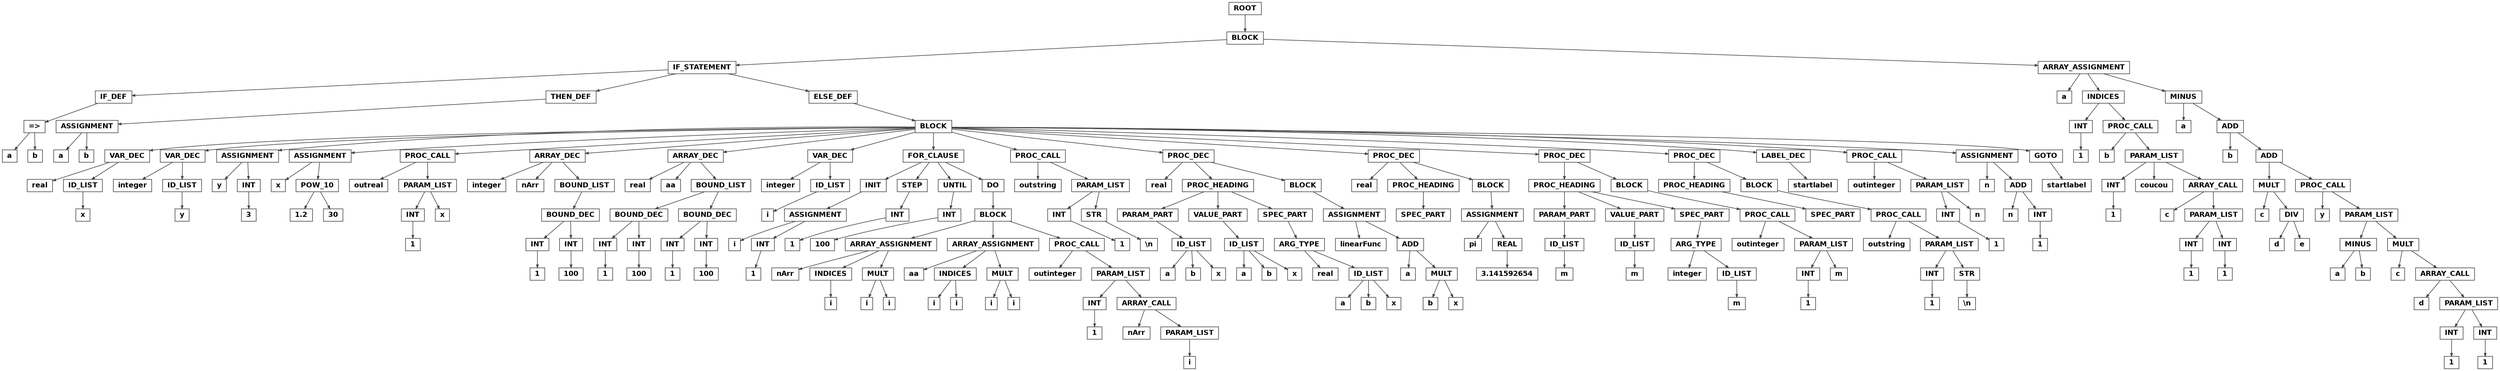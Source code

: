 digraph {

	ordering=out;
	ranksep=.4;
  margin=0;
	bgcolor="white"; node [shape=box, fixedsize=false, fontsize=12, fontname="Helvetica-bold", fontcolor="black"
		width=.25, height=.25, color="#444444", fillcolor="white", style="filled, solid"];
	edge [arrowsize=.5, color="#444444"]

  n0 [label="ROOT"];
  n1 [label="BLOCK"];
  n1 [label="BLOCK"];
  n2 [label="IF_STATEMENT"];
  n2 [label="IF_STATEMENT"];
  n3 [label="IF_DEF"];
  n3 [label="IF_DEF"];
  n4 [label="=>"];
  n4 [label="=>"];
  n5 [label="a"];
  n6 [label="b"];
  n7 [label="THEN_DEF"];
  n7 [label="THEN_DEF"];
  n8 [label="ASSIGNMENT"];
  n8 [label="ASSIGNMENT"];
  n9 [label="a"];
  n10 [label="b"];
  n11 [label="ELSE_DEF"];
  n11 [label="ELSE_DEF"];
  n12 [label="BLOCK"];
  n12 [label="BLOCK"];
  n13 [label="VAR_DEC"];
  n13 [label="VAR_DEC"];
  n14 [label="real"];
  n15 [label="ID_LIST"];
  n15 [label="ID_LIST"];
  n16 [label="x"];
  n17 [label="VAR_DEC"];
  n17 [label="VAR_DEC"];
  n18 [label="integer"];
  n19 [label="ID_LIST"];
  n19 [label="ID_LIST"];
  n20 [label="y"];
  n21 [label="ASSIGNMENT"];
  n21 [label="ASSIGNMENT"];
  n22 [label="y"];
  n23 [label="INT"];
  n23 [label="INT"];
  n24 [label="3"];
  n25 [label="ASSIGNMENT"];
  n25 [label="ASSIGNMENT"];
  n26 [label="x"];
  n27 [label="POW_10"];
  n27 [label="POW_10"];
  n28 [label="1.2"];
  n29 [label="30"];
  n30 [label="PROC_CALL"];
  n30 [label="PROC_CALL"];
  n31 [label="outreal"];
  n32 [label="PARAM_LIST"];
  n32 [label="PARAM_LIST"];
  n33 [label="INT"];
  n33 [label="INT"];
  n34 [label="1"];
  n35 [label="x"];
  n36 [label="ARRAY_DEC"];
  n36 [label="ARRAY_DEC"];
  n37 [label="integer"];
  n38 [label="nArr"];
  n39 [label="BOUND_LIST"];
  n39 [label="BOUND_LIST"];
  n40 [label="BOUND_DEC"];
  n40 [label="BOUND_DEC"];
  n41 [label="INT"];
  n41 [label="INT"];
  n42 [label="1"];
  n43 [label="INT"];
  n43 [label="INT"];
  n44 [label="100"];
  n45 [label="ARRAY_DEC"];
  n45 [label="ARRAY_DEC"];
  n46 [label="real"];
  n47 [label="aa"];
  n48 [label="BOUND_LIST"];
  n48 [label="BOUND_LIST"];
  n49 [label="BOUND_DEC"];
  n49 [label="BOUND_DEC"];
  n50 [label="INT"];
  n50 [label="INT"];
  n51 [label="1"];
  n52 [label="INT"];
  n52 [label="INT"];
  n53 [label="100"];
  n54 [label="BOUND_DEC"];
  n54 [label="BOUND_DEC"];
  n55 [label="INT"];
  n55 [label="INT"];
  n56 [label="1"];
  n57 [label="INT"];
  n57 [label="INT"];
  n58 [label="100"];
  n59 [label="VAR_DEC"];
  n59 [label="VAR_DEC"];
  n60 [label="integer"];
  n61 [label="ID_LIST"];
  n61 [label="ID_LIST"];
  n62 [label="i"];
  n63 [label="FOR_CLAUSE"];
  n63 [label="FOR_CLAUSE"];
  n64 [label="INIT"];
  n64 [label="INIT"];
  n65 [label="ASSIGNMENT"];
  n65 [label="ASSIGNMENT"];
  n66 [label="i"];
  n67 [label="INT"];
  n67 [label="INT"];
  n68 [label="1"];
  n69 [label="STEP"];
  n69 [label="STEP"];
  n70 [label="INT"];
  n70 [label="INT"];
  n71 [label="1"];
  n72 [label="UNTIL"];
  n72 [label="UNTIL"];
  n73 [label="INT"];
  n73 [label="INT"];
  n74 [label="100"];
  n75 [label="DO"];
  n75 [label="DO"];
  n76 [label="BLOCK"];
  n76 [label="BLOCK"];
  n77 [label="ARRAY_ASSIGNMENT"];
  n77 [label="ARRAY_ASSIGNMENT"];
  n78 [label="nArr"];
  n79 [label="INDICES"];
  n79 [label="INDICES"];
  n80 [label="i"];
  n81 [label="MULT"];
  n81 [label="MULT"];
  n82 [label="i"];
  n83 [label="i"];
  n84 [label="ARRAY_ASSIGNMENT"];
  n84 [label="ARRAY_ASSIGNMENT"];
  n85 [label="aa"];
  n86 [label="INDICES"];
  n86 [label="INDICES"];
  n87 [label="i"];
  n88 [label="i"];
  n89 [label="MULT"];
  n89 [label="MULT"];
  n90 [label="i"];
  n91 [label="i"];
  n92 [label="PROC_CALL"];
  n92 [label="PROC_CALL"];
  n93 [label="outinteger"];
  n94 [label="PARAM_LIST"];
  n94 [label="PARAM_LIST"];
  n95 [label="INT"];
  n95 [label="INT"];
  n96 [label="1"];
  n97 [label="ARRAY_CALL"];
  n97 [label="ARRAY_CALL"];
  n98 [label="nArr"];
  n99 [label="PARAM_LIST"];
  n99 [label="PARAM_LIST"];
  n100 [label="i"];
  n101 [label="PROC_CALL"];
  n101 [label="PROC_CALL"];
  n102 [label="outstring"];
  n103 [label="PARAM_LIST"];
  n103 [label="PARAM_LIST"];
  n104 [label="INT"];
  n104 [label="INT"];
  n105 [label="1"];
  n106 [label="STR"];
  n106 [label="STR"];
  n107 [label="\\n"];
  n108 [label="PROC_DEC"];
  n108 [label="PROC_DEC"];
  n109 [label="real"];
  n110 [label="PROC_HEADING"];
  n110 [label="PROC_HEADING"];
  n111 [label="PARAM_PART"];
  n111 [label="PARAM_PART"];
  n112 [label="ID_LIST"];
  n112 [label="ID_LIST"];
  n113 [label="a"];
  n114 [label="b"];
  n115 [label="x"];
  n116 [label="VALUE_PART"];
  n116 [label="VALUE_PART"];
  n117 [label="ID_LIST"];
  n117 [label="ID_LIST"];
  n118 [label="a"];
  n119 [label="b"];
  n120 [label="x"];
  n121 [label="SPEC_PART"];
  n121 [label="SPEC_PART"];
  n122 [label="ARG_TYPE"];
  n122 [label="ARG_TYPE"];
  n123 [label="real"];
  n124 [label="ID_LIST"];
  n124 [label="ID_LIST"];
  n125 [label="a"];
  n126 [label="b"];
  n127 [label="x"];
  n128 [label="BLOCK"];
  n128 [label="BLOCK"];
  n129 [label="ASSIGNMENT"];
  n129 [label="ASSIGNMENT"];
  n130 [label="linearFunc"];
  n131 [label="ADD"];
  n131 [label="ADD"];
  n132 [label="a"];
  n133 [label="MULT"];
  n133 [label="MULT"];
  n134 [label="b"];
  n135 [label="x"];
  n136 [label="PROC_DEC"];
  n136 [label="PROC_DEC"];
  n137 [label="real"];
  n138 [label="PROC_HEADING"];
  n138 [label="PROC_HEADING"];
  n139 [label="SPEC_PART"];
  n140 [label="BLOCK"];
  n140 [label="BLOCK"];
  n141 [label="ASSIGNMENT"];
  n141 [label="ASSIGNMENT"];
  n142 [label="pi"];
  n143 [label="REAL"];
  n143 [label="REAL"];
  n144 [label="3.141592654"];
  n145 [label="PROC_DEC"];
  n145 [label="PROC_DEC"];
  n146 [label="PROC_HEADING"];
  n146 [label="PROC_HEADING"];
  n147 [label="PARAM_PART"];
  n147 [label="PARAM_PART"];
  n148 [label="ID_LIST"];
  n148 [label="ID_LIST"];
  n149 [label="m"];
  n150 [label="VALUE_PART"];
  n150 [label="VALUE_PART"];
  n151 [label="ID_LIST"];
  n151 [label="ID_LIST"];
  n152 [label="m"];
  n153 [label="SPEC_PART"];
  n153 [label="SPEC_PART"];
  n154 [label="ARG_TYPE"];
  n154 [label="ARG_TYPE"];
  n155 [label="integer"];
  n156 [label="ID_LIST"];
  n156 [label="ID_LIST"];
  n157 [label="m"];
  n158 [label="BLOCK"];
  n158 [label="BLOCK"];
  n159 [label="PROC_CALL"];
  n159 [label="PROC_CALL"];
  n160 [label="outinteger"];
  n161 [label="PARAM_LIST"];
  n161 [label="PARAM_LIST"];
  n162 [label="INT"];
  n162 [label="INT"];
  n163 [label="1"];
  n164 [label="m"];
  n165 [label="PROC_DEC"];
  n165 [label="PROC_DEC"];
  n166 [label="PROC_HEADING"];
  n166 [label="PROC_HEADING"];
  n167 [label="SPEC_PART"];
  n168 [label="BLOCK"];
  n168 [label="BLOCK"];
  n169 [label="PROC_CALL"];
  n169 [label="PROC_CALL"];
  n170 [label="outstring"];
  n171 [label="PARAM_LIST"];
  n171 [label="PARAM_LIST"];
  n172 [label="INT"];
  n172 [label="INT"];
  n173 [label="1"];
  n174 [label="STR"];
  n174 [label="STR"];
  n175 [label="\\n"];
  n176 [label="LABEL_DEC"];
  n176 [label="LABEL_DEC"];
  n177 [label="startlabel"];
  n178 [label="PROC_CALL"];
  n178 [label="PROC_CALL"];
  n179 [label="outinteger"];
  n180 [label="PARAM_LIST"];
  n180 [label="PARAM_LIST"];
  n181 [label="INT"];
  n181 [label="INT"];
  n182 [label="1"];
  n183 [label="n"];
  n184 [label="ASSIGNMENT"];
  n184 [label="ASSIGNMENT"];
  n185 [label="n"];
  n186 [label="ADD"];
  n186 [label="ADD"];
  n187 [label="n"];
  n188 [label="INT"];
  n188 [label="INT"];
  n189 [label="1"];
  n190 [label="GOTO"];
  n190 [label="GOTO"];
  n191 [label="startlabel"];
  n192 [label="ARRAY_ASSIGNMENT"];
  n192 [label="ARRAY_ASSIGNMENT"];
  n193 [label="a"];
  n194 [label="INDICES"];
  n194 [label="INDICES"];
  n195 [label="INT"];
  n195 [label="INT"];
  n196 [label="1"];
  n197 [label="PROC_CALL"];
  n197 [label="PROC_CALL"];
  n198 [label="b"];
  n199 [label="PARAM_LIST"];
  n199 [label="PARAM_LIST"];
  n200 [label="INT"];
  n200 [label="INT"];
  n201 [label="1"];
  n202 [label="coucou"];
  n203 [label="ARRAY_CALL"];
  n203 [label="ARRAY_CALL"];
  n204 [label="c"];
  n205 [label="PARAM_LIST"];
  n205 [label="PARAM_LIST"];
  n206 [label="INT"];
  n206 [label="INT"];
  n207 [label="1"];
  n208 [label="INT"];
  n208 [label="INT"];
  n209 [label="1"];
  n210 [label="MINUS"];
  n210 [label="MINUS"];
  n211 [label="a"];
  n212 [label="ADD"];
  n212 [label="ADD"];
  n213 [label="b"];
  n214 [label="ADD"];
  n214 [label="ADD"];
  n215 [label="MULT"];
  n215 [label="MULT"];
  n216 [label="c"];
  n217 [label="DIV"];
  n217 [label="DIV"];
  n218 [label="d"];
  n219 [label="e"];
  n220 [label="PROC_CALL"];
  n220 [label="PROC_CALL"];
  n221 [label="y"];
  n222 [label="PARAM_LIST"];
  n222 [label="PARAM_LIST"];
  n223 [label="MINUS"];
  n223 [label="MINUS"];
  n224 [label="a"];
  n225 [label="b"];
  n226 [label="MULT"];
  n226 [label="MULT"];
  n227 [label="c"];
  n228 [label="ARRAY_CALL"];
  n228 [label="ARRAY_CALL"];
  n229 [label="d"];
  n230 [label="PARAM_LIST"];
  n230 [label="PARAM_LIST"];
  n231 [label="INT"];
  n231 [label="INT"];
  n232 [label="1"];
  n233 [label="INT"];
  n233 [label="INT"];
  n234 [label="1"];

  n0 -> n1 // "ROOT" -> "BLOCK"
  n1 -> n2 // "BLOCK" -> "IF_STATEMENT"
  n2 -> n3 // "IF_STATEMENT" -> "IF_DEF"
  n3 -> n4 // "IF_DEF" -> "=>"
  n4 -> n5 // "=>" -> "a"
  n4 -> n6 // "=>" -> "b"
  n2 -> n7 // "IF_STATEMENT" -> "THEN_DEF"
  n7 -> n8 // "THEN_DEF" -> "ASSIGNMENT"
  n8 -> n9 // "ASSIGNMENT" -> "a"
  n8 -> n10 // "ASSIGNMENT" -> "b"
  n2 -> n11 // "IF_STATEMENT" -> "ELSE_DEF"
  n11 -> n12 // "ELSE_DEF" -> "BLOCK"
  n12 -> n13 // "BLOCK" -> "VAR_DEC"
  n13 -> n14 // "VAR_DEC" -> "real"
  n13 -> n15 // "VAR_DEC" -> "ID_LIST"
  n15 -> n16 // "ID_LIST" -> "x"
  n12 -> n17 // "BLOCK" -> "VAR_DEC"
  n17 -> n18 // "VAR_DEC" -> "integer"
  n17 -> n19 // "VAR_DEC" -> "ID_LIST"
  n19 -> n20 // "ID_LIST" -> "y"
  n12 -> n21 // "BLOCK" -> "ASSIGNMENT"
  n21 -> n22 // "ASSIGNMENT" -> "y"
  n21 -> n23 // "ASSIGNMENT" -> "INT"
  n23 -> n24 // "INT" -> "3"
  n12 -> n25 // "BLOCK" -> "ASSIGNMENT"
  n25 -> n26 // "ASSIGNMENT" -> "x"
  n25 -> n27 // "ASSIGNMENT" -> "POW_10"
  n27 -> n28 // "POW_10" -> "1.2"
  n27 -> n29 // "POW_10" -> "30"
  n12 -> n30 // "BLOCK" -> "PROC_CALL"
  n30 -> n31 // "PROC_CALL" -> "outreal"
  n30 -> n32 // "PROC_CALL" -> "PARAM_LIST"
  n32 -> n33 // "PARAM_LIST" -> "INT"
  n33 -> n34 // "INT" -> "1"
  n32 -> n35 // "PARAM_LIST" -> "x"
  n12 -> n36 // "BLOCK" -> "ARRAY_DEC"
  n36 -> n37 // "ARRAY_DEC" -> "integer"
  n36 -> n38 // "ARRAY_DEC" -> "nArr"
  n36 -> n39 // "ARRAY_DEC" -> "BOUND_LIST"
  n39 -> n40 // "BOUND_LIST" -> "BOUND_DEC"
  n40 -> n41 // "BOUND_DEC" -> "INT"
  n41 -> n42 // "INT" -> "1"
  n40 -> n43 // "BOUND_DEC" -> "INT"
  n43 -> n44 // "INT" -> "100"
  n12 -> n45 // "BLOCK" -> "ARRAY_DEC"
  n45 -> n46 // "ARRAY_DEC" -> "real"
  n45 -> n47 // "ARRAY_DEC" -> "aa"
  n45 -> n48 // "ARRAY_DEC" -> "BOUND_LIST"
  n48 -> n49 // "BOUND_LIST" -> "BOUND_DEC"
  n49 -> n50 // "BOUND_DEC" -> "INT"
  n50 -> n51 // "INT" -> "1"
  n49 -> n52 // "BOUND_DEC" -> "INT"
  n52 -> n53 // "INT" -> "100"
  n48 -> n54 // "BOUND_LIST" -> "BOUND_DEC"
  n54 -> n55 // "BOUND_DEC" -> "INT"
  n55 -> n56 // "INT" -> "1"
  n54 -> n57 // "BOUND_DEC" -> "INT"
  n57 -> n58 // "INT" -> "100"
  n12 -> n59 // "BLOCK" -> "VAR_DEC"
  n59 -> n60 // "VAR_DEC" -> "integer"
  n59 -> n61 // "VAR_DEC" -> "ID_LIST"
  n61 -> n62 // "ID_LIST" -> "i"
  n12 -> n63 // "BLOCK" -> "FOR_CLAUSE"
  n63 -> n64 // "FOR_CLAUSE" -> "INIT"
  n64 -> n65 // "INIT" -> "ASSIGNMENT"
  n65 -> n66 // "ASSIGNMENT" -> "i"
  n65 -> n67 // "ASSIGNMENT" -> "INT"
  n67 -> n68 // "INT" -> "1"
  n63 -> n69 // "FOR_CLAUSE" -> "STEP"
  n69 -> n70 // "STEP" -> "INT"
  n70 -> n71 // "INT" -> "1"
  n63 -> n72 // "FOR_CLAUSE" -> "UNTIL"
  n72 -> n73 // "UNTIL" -> "INT"
  n73 -> n74 // "INT" -> "100"
  n63 -> n75 // "FOR_CLAUSE" -> "DO"
  n75 -> n76 // "DO" -> "BLOCK"
  n76 -> n77 // "BLOCK" -> "ARRAY_ASSIGNMENT"
  n77 -> n78 // "ARRAY_ASSIGNMENT" -> "nArr"
  n77 -> n79 // "ARRAY_ASSIGNMENT" -> "INDICES"
  n79 -> n80 // "INDICES" -> "i"
  n77 -> n81 // "ARRAY_ASSIGNMENT" -> "MULT"
  n81 -> n82 // "MULT" -> "i"
  n81 -> n83 // "MULT" -> "i"
  n76 -> n84 // "BLOCK" -> "ARRAY_ASSIGNMENT"
  n84 -> n85 // "ARRAY_ASSIGNMENT" -> "aa"
  n84 -> n86 // "ARRAY_ASSIGNMENT" -> "INDICES"
  n86 -> n87 // "INDICES" -> "i"
  n86 -> n88 // "INDICES" -> "i"
  n84 -> n89 // "ARRAY_ASSIGNMENT" -> "MULT"
  n89 -> n90 // "MULT" -> "i"
  n89 -> n91 // "MULT" -> "i"
  n76 -> n92 // "BLOCK" -> "PROC_CALL"
  n92 -> n93 // "PROC_CALL" -> "outinteger"
  n92 -> n94 // "PROC_CALL" -> "PARAM_LIST"
  n94 -> n95 // "PARAM_LIST" -> "INT"
  n95 -> n96 // "INT" -> "1"
  n94 -> n97 // "PARAM_LIST" -> "ARRAY_CALL"
  n97 -> n98 // "ARRAY_CALL" -> "nArr"
  n97 -> n99 // "ARRAY_CALL" -> "PARAM_LIST"
  n99 -> n100 // "PARAM_LIST" -> "i"
  n12 -> n101 // "BLOCK" -> "PROC_CALL"
  n101 -> n102 // "PROC_CALL" -> "outstring"
  n101 -> n103 // "PROC_CALL" -> "PARAM_LIST"
  n103 -> n104 // "PARAM_LIST" -> "INT"
  n104 -> n105 // "INT" -> "1"
  n103 -> n106 // "PARAM_LIST" -> "STR"
  n106 -> n107 // "STR" -> "\\n"
  n12 -> n108 // "BLOCK" -> "PROC_DEC"
  n108 -> n109 // "PROC_DEC" -> "real"
  n108 -> n110 // "PROC_DEC" -> "PROC_HEADING"
  n110 -> n111 // "PROC_HEADING" -> "PARAM_PART"
  n111 -> n112 // "PARAM_PART" -> "ID_LIST"
  n112 -> n113 // "ID_LIST" -> "a"
  n112 -> n114 // "ID_LIST" -> "b"
  n112 -> n115 // "ID_LIST" -> "x"
  n110 -> n116 // "PROC_HEADING" -> "VALUE_PART"
  n116 -> n117 // "VALUE_PART" -> "ID_LIST"
  n117 -> n118 // "ID_LIST" -> "a"
  n117 -> n119 // "ID_LIST" -> "b"
  n117 -> n120 // "ID_LIST" -> "x"
  n110 -> n121 // "PROC_HEADING" -> "SPEC_PART"
  n121 -> n122 // "SPEC_PART" -> "ARG_TYPE"
  n122 -> n123 // "ARG_TYPE" -> "real"
  n122 -> n124 // "ARG_TYPE" -> "ID_LIST"
  n124 -> n125 // "ID_LIST" -> "a"
  n124 -> n126 // "ID_LIST" -> "b"
  n124 -> n127 // "ID_LIST" -> "x"
  n108 -> n128 // "PROC_DEC" -> "BLOCK"
  n128 -> n129 // "BLOCK" -> "ASSIGNMENT"
  n129 -> n130 // "ASSIGNMENT" -> "linearFunc"
  n129 -> n131 // "ASSIGNMENT" -> "ADD"
  n131 -> n132 // "ADD" -> "a"
  n131 -> n133 // "ADD" -> "MULT"
  n133 -> n134 // "MULT" -> "b"
  n133 -> n135 // "MULT" -> "x"
  n12 -> n136 // "BLOCK" -> "PROC_DEC"
  n136 -> n137 // "PROC_DEC" -> "real"
  n136 -> n138 // "PROC_DEC" -> "PROC_HEADING"
  n138 -> n139 // "PROC_HEADING" -> "SPEC_PART"
  n136 -> n140 // "PROC_DEC" -> "BLOCK"
  n140 -> n141 // "BLOCK" -> "ASSIGNMENT"
  n141 -> n142 // "ASSIGNMENT" -> "pi"
  n141 -> n143 // "ASSIGNMENT" -> "REAL"
  n143 -> n144 // "REAL" -> "3.141592654"
  n12 -> n145 // "BLOCK" -> "PROC_DEC"
  n145 -> n146 // "PROC_DEC" -> "PROC_HEADING"
  n146 -> n147 // "PROC_HEADING" -> "PARAM_PART"
  n147 -> n148 // "PARAM_PART" -> "ID_LIST"
  n148 -> n149 // "ID_LIST" -> "m"
  n146 -> n150 // "PROC_HEADING" -> "VALUE_PART"
  n150 -> n151 // "VALUE_PART" -> "ID_LIST"
  n151 -> n152 // "ID_LIST" -> "m"
  n146 -> n153 // "PROC_HEADING" -> "SPEC_PART"
  n153 -> n154 // "SPEC_PART" -> "ARG_TYPE"
  n154 -> n155 // "ARG_TYPE" -> "integer"
  n154 -> n156 // "ARG_TYPE" -> "ID_LIST"
  n156 -> n157 // "ID_LIST" -> "m"
  n145 -> n158 // "PROC_DEC" -> "BLOCK"
  n158 -> n159 // "BLOCK" -> "PROC_CALL"
  n159 -> n160 // "PROC_CALL" -> "outinteger"
  n159 -> n161 // "PROC_CALL" -> "PARAM_LIST"
  n161 -> n162 // "PARAM_LIST" -> "INT"
  n162 -> n163 // "INT" -> "1"
  n161 -> n164 // "PARAM_LIST" -> "m"
  n12 -> n165 // "BLOCK" -> "PROC_DEC"
  n165 -> n166 // "PROC_DEC" -> "PROC_HEADING"
  n166 -> n167 // "PROC_HEADING" -> "SPEC_PART"
  n165 -> n168 // "PROC_DEC" -> "BLOCK"
  n168 -> n169 // "BLOCK" -> "PROC_CALL"
  n169 -> n170 // "PROC_CALL" -> "outstring"
  n169 -> n171 // "PROC_CALL" -> "PARAM_LIST"
  n171 -> n172 // "PARAM_LIST" -> "INT"
  n172 -> n173 // "INT" -> "1"
  n171 -> n174 // "PARAM_LIST" -> "STR"
  n174 -> n175 // "STR" -> "\\n"
  n12 -> n176 // "BLOCK" -> "LABEL_DEC"
  n176 -> n177 // "LABEL_DEC" -> "startlabel"
  n12 -> n178 // "BLOCK" -> "PROC_CALL"
  n178 -> n179 // "PROC_CALL" -> "outinteger"
  n178 -> n180 // "PROC_CALL" -> "PARAM_LIST"
  n180 -> n181 // "PARAM_LIST" -> "INT"
  n181 -> n182 // "INT" -> "1"
  n180 -> n183 // "PARAM_LIST" -> "n"
  n12 -> n184 // "BLOCK" -> "ASSIGNMENT"
  n184 -> n185 // "ASSIGNMENT" -> "n"
  n184 -> n186 // "ASSIGNMENT" -> "ADD"
  n186 -> n187 // "ADD" -> "n"
  n186 -> n188 // "ADD" -> "INT"
  n188 -> n189 // "INT" -> "1"
  n12 -> n190 // "BLOCK" -> "GOTO"
  n190 -> n191 // "GOTO" -> "startlabel"
  n1 -> n192 // "BLOCK" -> "ARRAY_ASSIGNMENT"
  n192 -> n193 // "ARRAY_ASSIGNMENT" -> "a"
  n192 -> n194 // "ARRAY_ASSIGNMENT" -> "INDICES"
  n194 -> n195 // "INDICES" -> "INT"
  n195 -> n196 // "INT" -> "1"
  n194 -> n197 // "INDICES" -> "PROC_CALL"
  n197 -> n198 // "PROC_CALL" -> "b"
  n197 -> n199 // "PROC_CALL" -> "PARAM_LIST"
  n199 -> n200 // "PARAM_LIST" -> "INT"
  n200 -> n201 // "INT" -> "1"
  n199 -> n202 // "PARAM_LIST" -> "coucou"
  n199 -> n203 // "PARAM_LIST" -> "ARRAY_CALL"
  n203 -> n204 // "ARRAY_CALL" -> "c"
  n203 -> n205 // "ARRAY_CALL" -> "PARAM_LIST"
  n205 -> n206 // "PARAM_LIST" -> "INT"
  n206 -> n207 // "INT" -> "1"
  n205 -> n208 // "PARAM_LIST" -> "INT"
  n208 -> n209 // "INT" -> "1"
  n192 -> n210 // "ARRAY_ASSIGNMENT" -> "MINUS"
  n210 -> n211 // "MINUS" -> "a"
  n210 -> n212 // "MINUS" -> "ADD"
  n212 -> n213 // "ADD" -> "b"
  n212 -> n214 // "ADD" -> "ADD"
  n214 -> n215 // "ADD" -> "MULT"
  n215 -> n216 // "MULT" -> "c"
  n215 -> n217 // "MULT" -> "DIV"
  n217 -> n218 // "DIV" -> "d"
  n217 -> n219 // "DIV" -> "e"
  n214 -> n220 // "ADD" -> "PROC_CALL"
  n220 -> n221 // "PROC_CALL" -> "y"
  n220 -> n222 // "PROC_CALL" -> "PARAM_LIST"
  n222 -> n223 // "PARAM_LIST" -> "MINUS"
  n223 -> n224 // "MINUS" -> "a"
  n223 -> n225 // "MINUS" -> "b"
  n222 -> n226 // "PARAM_LIST" -> "MULT"
  n226 -> n227 // "MULT" -> "c"
  n226 -> n228 // "MULT" -> "ARRAY_CALL"
  n228 -> n229 // "ARRAY_CALL" -> "d"
  n228 -> n230 // "ARRAY_CALL" -> "PARAM_LIST"
  n230 -> n231 // "PARAM_LIST" -> "INT"
  n231 -> n232 // "INT" -> "1"
  n230 -> n233 // "PARAM_LIST" -> "INT"
  n233 -> n234 // "INT" -> "1"

}
